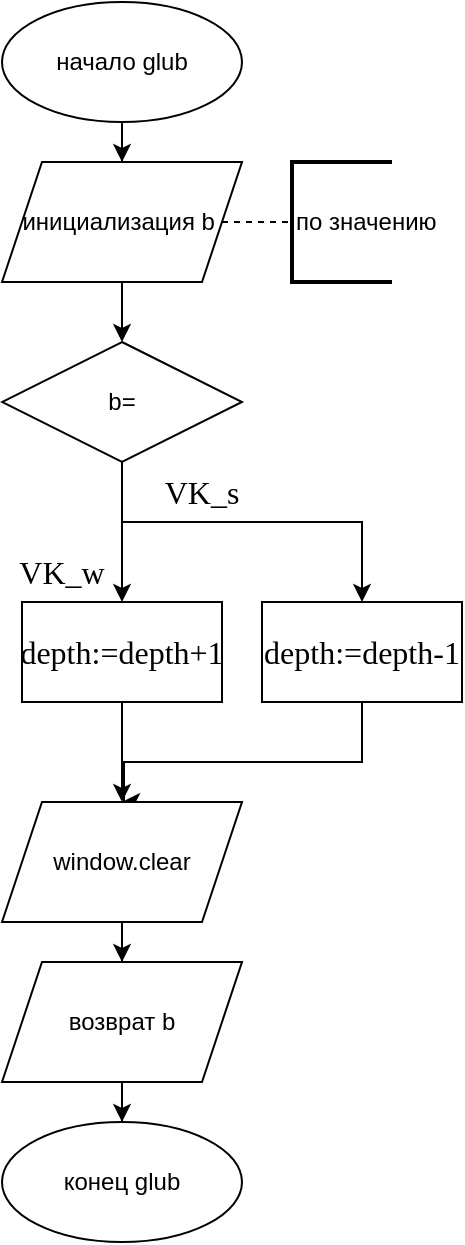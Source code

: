 <mxfile version="26.0.9">
  <diagram name="Страница — 1" id="nJ_rUYPCeBwfd8Bky2JS">
    <mxGraphModel dx="1050" dy="575" grid="1" gridSize="10" guides="1" tooltips="1" connect="1" arrows="1" fold="1" page="1" pageScale="1" pageWidth="827" pageHeight="1169" math="0" shadow="0">
      <root>
        <mxCell id="0" />
        <mxCell id="1" parent="0" />
        <mxCell id="A9emgci0Dima9eQhGCIu-2" style="edgeStyle=orthogonalEdgeStyle;rounded=0;orthogonalLoop=1;jettySize=auto;html=1;" edge="1" parent="1" source="A9emgci0Dima9eQhGCIu-1" target="A9emgci0Dima9eQhGCIu-3">
          <mxGeometry relative="1" as="geometry">
            <mxPoint x="130" y="90" as="targetPoint" />
          </mxGeometry>
        </mxCell>
        <mxCell id="A9emgci0Dima9eQhGCIu-1" value="начало glub" style="ellipse;whiteSpace=wrap;html=1;" vertex="1" parent="1">
          <mxGeometry x="70" width="120" height="60" as="geometry" />
        </mxCell>
        <mxCell id="A9emgci0Dima9eQhGCIu-6" style="edgeStyle=orthogonalEdgeStyle;rounded=0;orthogonalLoop=1;jettySize=auto;html=1;" edge="1" parent="1" source="A9emgci0Dima9eQhGCIu-3" target="A9emgci0Dima9eQhGCIu-7">
          <mxGeometry relative="1" as="geometry">
            <mxPoint x="130" y="170" as="targetPoint" />
          </mxGeometry>
        </mxCell>
        <mxCell id="A9emgci0Dima9eQhGCIu-3" value="инициализация b&amp;nbsp;" style="shape=parallelogram;perimeter=parallelogramPerimeter;whiteSpace=wrap;html=1;fixedSize=1;" vertex="1" parent="1">
          <mxGeometry x="70" y="80" width="120" height="60" as="geometry" />
        </mxCell>
        <mxCell id="A9emgci0Dima9eQhGCIu-4" value="" style="endArrow=none;dashed=1;html=1;rounded=0;" edge="1" parent="1" target="A9emgci0Dima9eQhGCIu-5">
          <mxGeometry width="50" height="50" relative="1" as="geometry">
            <mxPoint x="180" y="110" as="sourcePoint" />
            <mxPoint x="240" y="110" as="targetPoint" />
          </mxGeometry>
        </mxCell>
        <mxCell id="A9emgci0Dima9eQhGCIu-5" value="по значению" style="strokeWidth=2;html=1;shape=mxgraph.flowchart.annotation_1;align=left;pointerEvents=1;" vertex="1" parent="1">
          <mxGeometry x="215" y="80" width="50" height="60" as="geometry" />
        </mxCell>
        <mxCell id="A9emgci0Dima9eQhGCIu-8" style="edgeStyle=orthogonalEdgeStyle;rounded=0;orthogonalLoop=1;jettySize=auto;html=1;" edge="1" parent="1" source="A9emgci0Dima9eQhGCIu-7">
          <mxGeometry relative="1" as="geometry">
            <mxPoint x="130" y="300" as="targetPoint" />
          </mxGeometry>
        </mxCell>
        <mxCell id="A9emgci0Dima9eQhGCIu-12" style="edgeStyle=orthogonalEdgeStyle;rounded=0;orthogonalLoop=1;jettySize=auto;html=1;entryX=0.5;entryY=0;entryDx=0;entryDy=0;" edge="1" parent="1" source="A9emgci0Dima9eQhGCIu-7" target="A9emgci0Dima9eQhGCIu-11">
          <mxGeometry relative="1" as="geometry">
            <Array as="points">
              <mxPoint x="130" y="260" />
              <mxPoint x="250" y="260" />
            </Array>
          </mxGeometry>
        </mxCell>
        <mxCell id="A9emgci0Dima9eQhGCIu-7" value="b=" style="rhombus;whiteSpace=wrap;html=1;" vertex="1" parent="1">
          <mxGeometry x="70" y="170" width="120" height="60" as="geometry" />
        </mxCell>
        <mxCell id="A9emgci0Dima9eQhGCIu-9" value="&lt;span style=&quot;font-size: 12pt; font-family: Consolas;&quot; lang=&quot;EN-US&quot;&gt;VK_w&lt;/span&gt;" style="text;html=1;align=center;verticalAlign=middle;whiteSpace=wrap;rounded=0;" vertex="1" parent="1">
          <mxGeometry x="70" y="270" width="60" height="30" as="geometry" />
        </mxCell>
        <mxCell id="A9emgci0Dima9eQhGCIu-16" style="edgeStyle=orthogonalEdgeStyle;rounded=0;orthogonalLoop=1;jettySize=auto;html=1;" edge="1" parent="1" source="A9emgci0Dima9eQhGCIu-10">
          <mxGeometry relative="1" as="geometry">
            <mxPoint x="130" y="400" as="targetPoint" />
          </mxGeometry>
        </mxCell>
        <mxCell id="A9emgci0Dima9eQhGCIu-10" value="&lt;font face=&quot;Times New Roman&quot;&gt;&lt;span style=&quot;font-size: 12pt;&quot; lang=&quot;EN-US&quot;&gt;depth:=depth+&lt;/span&gt;&lt;span style=&quot;font-size: 12pt;&quot; lang=&quot;EN-US&quot;&gt;1&lt;/span&gt;&lt;/font&gt;" style="rounded=0;whiteSpace=wrap;html=1;" vertex="1" parent="1">
          <mxGeometry x="80" y="300" width="100" height="50" as="geometry" />
        </mxCell>
        <mxCell id="A9emgci0Dima9eQhGCIu-15" style="edgeStyle=orthogonalEdgeStyle;rounded=0;orthogonalLoop=1;jettySize=auto;html=1;" edge="1" parent="1" source="A9emgci0Dima9eQhGCIu-11">
          <mxGeometry relative="1" as="geometry">
            <mxPoint x="130" y="400" as="targetPoint" />
            <Array as="points">
              <mxPoint x="250" y="380" />
              <mxPoint x="131" y="380" />
            </Array>
          </mxGeometry>
        </mxCell>
        <mxCell id="A9emgci0Dima9eQhGCIu-11" value="&lt;font face=&quot;Times New Roman&quot;&gt;&lt;span style=&quot;font-size: 12pt;&quot; lang=&quot;EN-US&quot;&gt;depth:=depth-&lt;/span&gt;&lt;span style=&quot;font-size: 12pt;&quot; lang=&quot;EN-US&quot;&gt;1&lt;/span&gt;&lt;/font&gt;" style="rounded=0;whiteSpace=wrap;html=1;" vertex="1" parent="1">
          <mxGeometry x="200" y="300" width="100" height="50" as="geometry" />
        </mxCell>
        <mxCell id="A9emgci0Dima9eQhGCIu-13" value="&lt;span style=&quot;font-size: 12pt; font-family: Consolas;&quot; lang=&quot;EN-US&quot;&gt;VK_s&lt;/span&gt;" style="text;html=1;align=center;verticalAlign=middle;whiteSpace=wrap;rounded=0;" vertex="1" parent="1">
          <mxGeometry x="140" y="230" width="60" height="30" as="geometry" />
        </mxCell>
        <mxCell id="A9emgci0Dima9eQhGCIu-18" style="edgeStyle=orthogonalEdgeStyle;rounded=0;orthogonalLoop=1;jettySize=auto;html=1;" edge="1" parent="1" source="A9emgci0Dima9eQhGCIu-17" target="A9emgci0Dima9eQhGCIu-19">
          <mxGeometry relative="1" as="geometry">
            <mxPoint x="130" y="490" as="targetPoint" />
          </mxGeometry>
        </mxCell>
        <mxCell id="A9emgci0Dima9eQhGCIu-17" value="window.clear" style="shape=parallelogram;perimeter=parallelogramPerimeter;whiteSpace=wrap;html=1;fixedSize=1;" vertex="1" parent="1">
          <mxGeometry x="70" y="400" width="120" height="60" as="geometry" />
        </mxCell>
        <mxCell id="A9emgci0Dima9eQhGCIu-20" style="edgeStyle=orthogonalEdgeStyle;rounded=0;orthogonalLoop=1;jettySize=auto;html=1;" edge="1" parent="1" source="A9emgci0Dima9eQhGCIu-19" target="A9emgci0Dima9eQhGCIu-21">
          <mxGeometry relative="1" as="geometry">
            <mxPoint x="130" y="570" as="targetPoint" />
          </mxGeometry>
        </mxCell>
        <mxCell id="A9emgci0Dima9eQhGCIu-19" value="возврат b" style="shape=parallelogram;perimeter=parallelogramPerimeter;whiteSpace=wrap;html=1;fixedSize=1;" vertex="1" parent="1">
          <mxGeometry x="70" y="480" width="120" height="60" as="geometry" />
        </mxCell>
        <mxCell id="A9emgci0Dima9eQhGCIu-21" value="конец glub" style="ellipse;whiteSpace=wrap;html=1;" vertex="1" parent="1">
          <mxGeometry x="70" y="560" width="120" height="60" as="geometry" />
        </mxCell>
      </root>
    </mxGraphModel>
  </diagram>
</mxfile>
